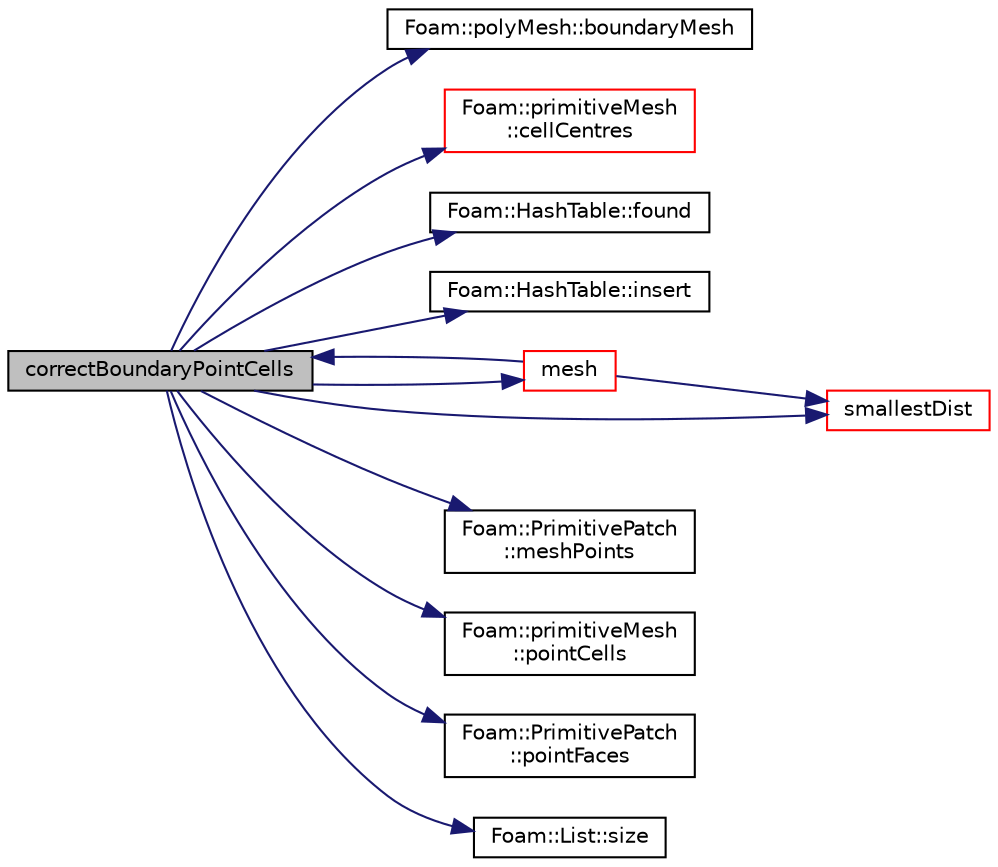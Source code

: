 digraph "correctBoundaryPointCells"
{
  bgcolor="transparent";
  edge [fontname="Helvetica",fontsize="10",labelfontname="Helvetica",labelfontsize="10"];
  node [fontname="Helvetica",fontsize="10",shape=record];
  rankdir="LR";
  Node766 [label="correctBoundaryPointCells",height=0.2,width=0.4,color="black", fillcolor="grey75", style="filled", fontcolor="black"];
  Node766 -> Node767 [color="midnightblue",fontsize="10",style="solid",fontname="Helvetica"];
  Node767 [label="Foam::polyMesh::boundaryMesh",height=0.2,width=0.4,color="black",URL="$a28565.html#a9f2b68c134340291eda6197f47f25484",tooltip="Return boundary mesh. "];
  Node766 -> Node768 [color="midnightblue",fontsize="10",style="solid",fontname="Helvetica"];
  Node768 [label="Foam::primitiveMesh\l::cellCentres",height=0.2,width=0.4,color="red",URL="$a28685.html#a7300aee2989c6ec70e39436816461902"];
  Node766 -> Node831 [color="midnightblue",fontsize="10",style="solid",fontname="Helvetica"];
  Node831 [label="Foam::HashTable::found",height=0.2,width=0.4,color="black",URL="$a26841.html#a9a7a02c333e3e98344a1e5b891c4d985",tooltip="Return true if hashedEntry is found in table. "];
  Node766 -> Node832 [color="midnightblue",fontsize="10",style="solid",fontname="Helvetica"];
  Node832 [label="Foam::HashTable::insert",height=0.2,width=0.4,color="black",URL="$a26841.html#a5eee1e0e199ad59b9cb3916cd42156e0",tooltip="Insert a new hashedEntry. "];
  Node766 -> Node833 [color="midnightblue",fontsize="10",style="solid",fontname="Helvetica"];
  Node833 [label="mesh",height=0.2,width=0.4,color="red",URL="$a26089.html#ae78c91f8ff731c07ccc4351d9fe861ba",tooltip="Access mesh. "];
  Node833 -> Node766 [color="midnightblue",fontsize="10",style="solid",fontname="Helvetica"];
  Node833 -> Node844 [color="midnightblue",fontsize="10",style="solid",fontname="Helvetica"];
  Node844 [label="smallestDist",height=0.2,width=0.4,color="red",URL="$a26089.html#a4b8f3f751e765de699ca355f0b06651f",tooltip="Calculate smallest true distance (and face index) "];
  Node766 -> Node859 [color="midnightblue",fontsize="10",style="solid",fontname="Helvetica"];
  Node859 [label="Foam::PrimitivePatch\l::meshPoints",height=0.2,width=0.4,color="black",URL="$a28693.html#a52e3a457780fe74b31d39dc046bce1d8",tooltip="Return labelList of mesh points in patch. They are constructed. "];
  Node766 -> Node860 [color="midnightblue",fontsize="10",style="solid",fontname="Helvetica"];
  Node860 [label="Foam::primitiveMesh\l::pointCells",height=0.2,width=0.4,color="black",URL="$a28685.html#a4397bfc7b201fc2ddfc19b859aca451d"];
  Node766 -> Node843 [color="midnightblue",fontsize="10",style="solid",fontname="Helvetica"];
  Node843 [label="Foam::PrimitivePatch\l::pointFaces",height=0.2,width=0.4,color="black",URL="$a28693.html#acc347dd5dd3557af888ac3dd86d90d22",tooltip="Return point-face addressing. "];
  Node766 -> Node827 [color="midnightblue",fontsize="10",style="solid",fontname="Helvetica"];
  Node827 [label="Foam::List::size",height=0.2,width=0.4,color="black",URL="$a26833.html#a8a5f6fa29bd4b500caf186f60245b384",tooltip="Override size to be inconsistent with allocated storage. "];
  Node766 -> Node844 [color="midnightblue",fontsize="10",style="solid",fontname="Helvetica"];
}
